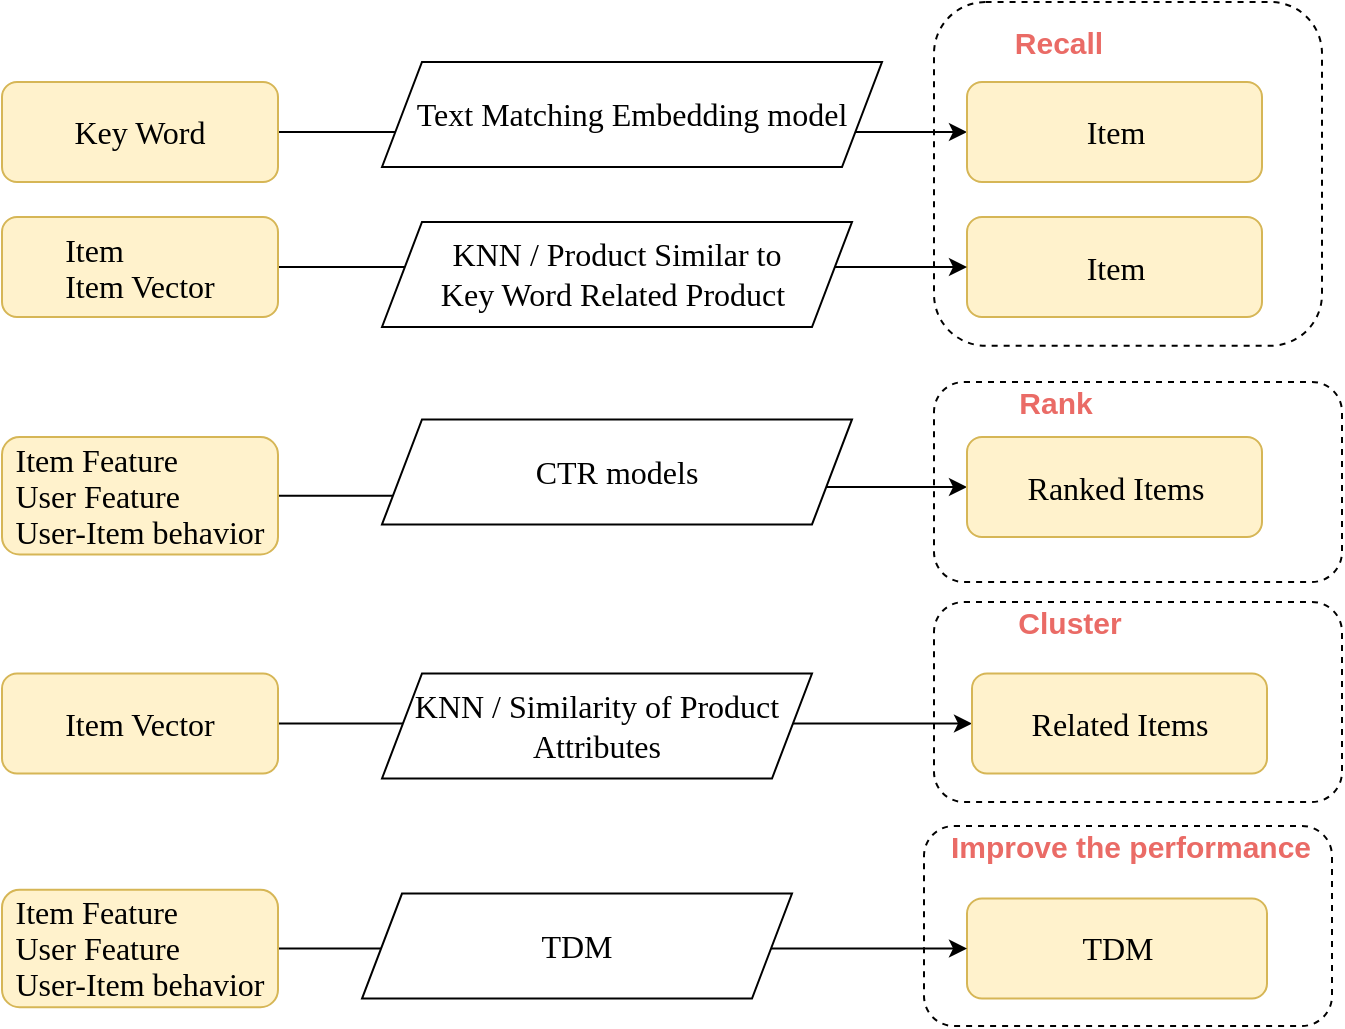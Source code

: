 <mxfile version="13.7.4" type="github">
  <diagram id="eYSkx2LJvKrCo4WpQNRT" name="Page-1">
    <mxGraphModel dx="2631" dy="715" grid="1" gridSize="10" guides="1" tooltips="1" connect="1" arrows="1" fold="1" page="1" pageScale="1" pageWidth="827" pageHeight="1169" math="0" shadow="0">
      <root>
        <mxCell id="0" />
        <mxCell id="1" parent="0" />
        <mxCell id="s6jZhK4aSyIVaHcbw-Tm-45" value="" style="rounded=1;whiteSpace=wrap;html=1;fillColor=none;dashed=1;" vertex="1" parent="1">
          <mxGeometry x="-669" y="552" width="204" height="100" as="geometry" />
        </mxCell>
        <mxCell id="s6jZhK4aSyIVaHcbw-Tm-35" style="edgeStyle=orthogonalEdgeStyle;rounded=0;orthogonalLoop=1;jettySize=auto;html=1;entryX=0;entryY=0.5;entryDx=0;entryDy=0;" edge="1" parent="1" source="s6jZhK4aSyIVaHcbw-Tm-1" target="s6jZhK4aSyIVaHcbw-Tm-2">
          <mxGeometry relative="1" as="geometry" />
        </mxCell>
        <mxCell id="s6jZhK4aSyIVaHcbw-Tm-1" value="&lt;p style=&quot;line-height: normal ; margin-top: 0pt ; margin-bottom: 0pt ; margin-left: 0in ; text-align: left ; direction: ltr ; unicode-bidi: embed ; word-break: normal&quot;&gt;&lt;span style=&quot;font-size: 12pt ; font-family: &amp;#34;calibri&amp;#34;&quot;&gt;Key Word&lt;/span&gt;&lt;/p&gt;" style="rounded=1;whiteSpace=wrap;html=1;fontSize=12;glass=0;strokeWidth=1;shadow=0;fillColor=#fff2cc;strokeColor=#d6b656;" vertex="1" parent="1">
          <mxGeometry x="-1130" y="180" width="138" height="50" as="geometry" />
        </mxCell>
        <mxCell id="s6jZhK4aSyIVaHcbw-Tm-2" value="&lt;p style=&quot;margin-top: 0pt ; margin-bottom: 0pt ; margin-left: 0in ; text-align: left ; direction: ltr ; unicode-bidi: embed ; word-break: normal&quot;&gt;&lt;font face=&quot;calibri&quot;&gt;&lt;span style=&quot;font-size: 16px&quot;&gt;Item&lt;/span&gt;&lt;/font&gt;&lt;/p&gt;" style="rounded=1;whiteSpace=wrap;html=1;fontSize=12;glass=0;strokeWidth=1;shadow=0;fillColor=#fff2cc;strokeColor=#d6b656;" vertex="1" parent="1">
          <mxGeometry x="-647.5" y="180" width="147.5" height="50" as="geometry" />
        </mxCell>
        <mxCell id="s6jZhK4aSyIVaHcbw-Tm-6" value="&lt;font face=&quot;calibri&quot;&gt;&lt;span style=&quot;font-size: 16px&quot;&gt;Text Matching Embedding model&lt;/span&gt;&lt;/font&gt;" style="shape=parallelogram;perimeter=parallelogramPerimeter;whiteSpace=wrap;html=1;fixedSize=1;fontColor=#000000;" vertex="1" parent="1">
          <mxGeometry x="-940" y="170" width="250" height="52.5" as="geometry" />
        </mxCell>
        <mxCell id="s6jZhK4aSyIVaHcbw-Tm-9" value="Recall" style="text;html=1;strokeColor=none;fillColor=none;align=center;verticalAlign=middle;whiteSpace=wrap;rounded=0;fontStyle=1;fontColor=#EA6B66;fontSize=15;" vertex="1" parent="1">
          <mxGeometry x="-681.5" y="150" width="159" height="20" as="geometry" />
        </mxCell>
        <mxCell id="s6jZhK4aSyIVaHcbw-Tm-10" value="Rank" style="text;html=1;strokeColor=none;fillColor=none;align=center;verticalAlign=middle;whiteSpace=wrap;rounded=0;fontStyle=1;fontColor=#EA6B66;fontSize=15;" vertex="1" parent="1">
          <mxGeometry x="-647.5" y="330" width="87.5" height="20" as="geometry" />
        </mxCell>
        <mxCell id="s6jZhK4aSyIVaHcbw-Tm-40" style="edgeStyle=orthogonalEdgeStyle;rounded=0;orthogonalLoop=1;jettySize=auto;html=1;entryX=0;entryY=0.5;entryDx=0;entryDy=0;" edge="1" parent="1" source="s6jZhK4aSyIVaHcbw-Tm-12" target="s6jZhK4aSyIVaHcbw-Tm-18">
          <mxGeometry relative="1" as="geometry" />
        </mxCell>
        <mxCell id="s6jZhK4aSyIVaHcbw-Tm-12" value="&lt;p style=&quot;line-height: normal ; margin-top: 0pt ; margin-bottom: 0pt ; margin-left: 0in ; text-align: left ; direction: ltr ; unicode-bidi: embed ; word-break: normal&quot;&gt;&lt;span style=&quot;font-size: 12pt ; font-family: &amp;#34;calibri&amp;#34;&quot;&gt;Item Feature&lt;/span&gt;&lt;/p&gt;&lt;p style=&quot;line-height: normal ; margin-top: 0pt ; margin-bottom: 0pt ; margin-left: 0in ; text-align: left ; direction: ltr ; unicode-bidi: embed ; word-break: normal&quot;&gt;&lt;span style=&quot;font-family: &amp;#34;calibri&amp;#34; ; font-size: 16px&quot;&gt;User Feature&lt;/span&gt;&lt;span style=&quot;font-size: 12pt ; font-family: &amp;#34;calibri&amp;#34;&quot;&gt;&lt;br&gt;&lt;/span&gt;&lt;/p&gt;&lt;p style=&quot;line-height: normal ; margin-top: 0pt ; margin-bottom: 0pt ; margin-left: 0in ; text-align: left ; direction: ltr ; unicode-bidi: embed ; word-break: normal&quot;&gt;&lt;span style=&quot;font-family: &amp;#34;calibri&amp;#34; ; font-size: 16px&quot;&gt;User-Item behavior&lt;/span&gt;&lt;span style=&quot;font-family: &amp;#34;calibri&amp;#34; ; font-size: 16px&quot;&gt;&lt;br&gt;&lt;/span&gt;&lt;/p&gt;" style="rounded=1;whiteSpace=wrap;html=1;fontSize=12;glass=0;strokeWidth=1;shadow=0;fillColor=#fff2cc;strokeColor=#d6b656;" vertex="1" parent="1">
          <mxGeometry x="-1130" y="357.5" width="138" height="58.76" as="geometry" />
        </mxCell>
        <mxCell id="s6jZhK4aSyIVaHcbw-Tm-42" style="edgeStyle=orthogonalEdgeStyle;rounded=0;orthogonalLoop=1;jettySize=auto;html=1;entryX=0;entryY=0.5;entryDx=0;entryDy=0;" edge="1" parent="1" source="s6jZhK4aSyIVaHcbw-Tm-14" target="s6jZhK4aSyIVaHcbw-Tm-20">
          <mxGeometry relative="1" as="geometry" />
        </mxCell>
        <mxCell id="s6jZhK4aSyIVaHcbw-Tm-14" value="&lt;p style=&quot;line-height: normal ; margin-top: 0pt ; margin-bottom: 0pt ; margin-left: 0in ; text-align: left ; direction: ltr ; unicode-bidi: embed ; word-break: normal&quot;&gt;&lt;span style=&quot;font-family: &amp;#34;calibri&amp;#34; ; font-size: 16px&quot;&gt;Item Vector&lt;/span&gt;&lt;br&gt;&lt;/p&gt;" style="rounded=1;whiteSpace=wrap;html=1;fontSize=12;glass=0;strokeWidth=1;shadow=0;fillColor=#fff2cc;strokeColor=#d6b656;" vertex="1" parent="1">
          <mxGeometry x="-1130" y="475.75" width="138" height="50" as="geometry" />
        </mxCell>
        <mxCell id="s6jZhK4aSyIVaHcbw-Tm-16" value="&lt;p style=&quot;margin-top: 0pt ; margin-bottom: 0pt ; margin-left: 0in ; text-align: left ; direction: ltr ; unicode-bidi: embed ; word-break: normal&quot;&gt;&lt;span style=&quot;font-family: &amp;#34;calibri&amp;#34; ; font-size: 16px&quot;&gt;Item&lt;/span&gt;&lt;br&gt;&lt;/p&gt;" style="rounded=1;whiteSpace=wrap;html=1;fontSize=12;glass=0;strokeWidth=1;shadow=0;fillColor=#fff2cc;strokeColor=#d6b656;" vertex="1" parent="1">
          <mxGeometry x="-647.5" y="247.5" width="147.5" height="50" as="geometry" />
        </mxCell>
        <mxCell id="s6jZhK4aSyIVaHcbw-Tm-18" value="&lt;p style=&quot;margin-top: 0pt ; margin-bottom: 0pt ; margin-left: 0in ; text-align: left ; direction: ltr ; unicode-bidi: embed ; word-break: normal&quot;&gt;&lt;font face=&quot;calibri&quot;&gt;&lt;span style=&quot;font-size: 16px&quot;&gt;Ranked Items&lt;/span&gt;&lt;/font&gt;&lt;/p&gt;" style="rounded=1;whiteSpace=wrap;html=1;fontSize=12;glass=0;strokeWidth=1;shadow=0;fillColor=#fff2cc;strokeColor=#d6b656;" vertex="1" parent="1">
          <mxGeometry x="-647.5" y="357.5" width="147.5" height="50" as="geometry" />
        </mxCell>
        <mxCell id="s6jZhK4aSyIVaHcbw-Tm-20" value="&lt;p style=&quot;margin-top: 0pt ; margin-bottom: 0pt ; margin-left: 0in ; text-align: left ; direction: ltr ; unicode-bidi: embed ; word-break: normal&quot;&gt;&lt;font face=&quot;calibri&quot;&gt;&lt;span style=&quot;font-size: 16px&quot;&gt;Related Items&lt;/span&gt;&lt;/font&gt;&lt;/p&gt;" style="rounded=1;whiteSpace=wrap;html=1;fontSize=12;glass=0;strokeWidth=1;shadow=0;fillColor=#fff2cc;strokeColor=#d6b656;" vertex="1" parent="1">
          <mxGeometry x="-645" y="475.75" width="147.5" height="50" as="geometry" />
        </mxCell>
        <mxCell id="s6jZhK4aSyIVaHcbw-Tm-22" value="Improve the performance" style="text;html=1;strokeColor=none;fillColor=none;align=center;verticalAlign=middle;whiteSpace=wrap;rounded=0;fontStyle=1;fontColor=#EA6B66;fontSize=15;" vertex="1" parent="1">
          <mxGeometry x="-672.5" y="552" width="212.5" height="20" as="geometry" />
        </mxCell>
        <mxCell id="s6jZhK4aSyIVaHcbw-Tm-23" value="&lt;p style=&quot;margin-top: 0pt ; margin-bottom: 0pt ; margin-left: 0in ; text-align: left ; direction: ltr ; unicode-bidi: embed ; word-break: normal&quot;&gt;&lt;font face=&quot;calibri&quot;&gt;&lt;span style=&quot;font-size: 16px&quot;&gt;TDM&lt;/span&gt;&lt;/font&gt;&lt;/p&gt;" style="rounded=1;whiteSpace=wrap;html=1;fontSize=12;glass=0;strokeWidth=1;shadow=0;fillColor=#fff2cc;strokeColor=#d6b656;" vertex="1" parent="1">
          <mxGeometry x="-647.5" y="588.26" width="150" height="50" as="geometry" />
        </mxCell>
        <mxCell id="s6jZhK4aSyIVaHcbw-Tm-28" value="" style="rounded=1;whiteSpace=wrap;html=1;fillColor=none;dashed=1;" vertex="1" parent="1">
          <mxGeometry x="-664" y="140" width="194" height="171.87" as="geometry" />
        </mxCell>
        <mxCell id="s6jZhK4aSyIVaHcbw-Tm-29" value="" style="rounded=1;whiteSpace=wrap;html=1;fillColor=none;dashed=1;" vertex="1" parent="1">
          <mxGeometry x="-664" y="330" width="204" height="100" as="geometry" />
        </mxCell>
        <mxCell id="s6jZhK4aSyIVaHcbw-Tm-39" style="edgeStyle=orthogonalEdgeStyle;rounded=0;orthogonalLoop=1;jettySize=auto;html=1;" edge="1" parent="1" source="s6jZhK4aSyIVaHcbw-Tm-30" target="s6jZhK4aSyIVaHcbw-Tm-16">
          <mxGeometry relative="1" as="geometry" />
        </mxCell>
        <mxCell id="s6jZhK4aSyIVaHcbw-Tm-30" value="&lt;p style=&quot;line-height: normal ; margin-top: 0pt ; margin-bottom: 0pt ; margin-left: 0in ; text-align: left ; direction: ltr ; unicode-bidi: embed ; word-break: normal&quot;&gt;&lt;span style=&quot;font-size: 12pt ; font-family: &amp;#34;calibri&amp;#34;&quot;&gt;Item&lt;/span&gt;&lt;/p&gt;&lt;p style=&quot;line-height: normal ; margin-top: 0pt ; margin-bottom: 0pt ; margin-left: 0in ; text-align: left ; direction: ltr ; unicode-bidi: embed ; word-break: normal&quot;&gt;&lt;span style=&quot;font-size: 12pt ; font-family: &amp;#34;calibri&amp;#34;&quot;&gt;Item Vector&lt;/span&gt;&lt;/p&gt;" style="rounded=1;whiteSpace=wrap;html=1;fontSize=12;glass=0;strokeWidth=1;shadow=0;fillColor=#fff2cc;strokeColor=#d6b656;" vertex="1" parent="1">
          <mxGeometry x="-1130" y="247.5" width="138" height="50" as="geometry" />
        </mxCell>
        <mxCell id="s6jZhK4aSyIVaHcbw-Tm-43" style="edgeStyle=orthogonalEdgeStyle;rounded=0;orthogonalLoop=1;jettySize=auto;html=1;entryX=0;entryY=0.5;entryDx=0;entryDy=0;" edge="1" parent="1" source="s6jZhK4aSyIVaHcbw-Tm-31" target="s6jZhK4aSyIVaHcbw-Tm-23">
          <mxGeometry relative="1" as="geometry" />
        </mxCell>
        <mxCell id="s6jZhK4aSyIVaHcbw-Tm-31" value="&lt;p style=&quot;line-height: normal ; margin-top: 0pt ; margin-bottom: 0pt ; margin-left: 0in ; text-align: left ; direction: ltr ; unicode-bidi: embed ; word-break: normal&quot;&gt;&lt;span style=&quot;font-size: 12pt ; font-family: &amp;#34;calibri&amp;#34;&quot;&gt;Item Feature&lt;/span&gt;&lt;/p&gt;&lt;p style=&quot;line-height: normal ; margin-top: 0pt ; margin-bottom: 0pt ; margin-left: 0in ; text-align: left ; direction: ltr ; unicode-bidi: embed ; word-break: normal&quot;&gt;&lt;span style=&quot;font-family: &amp;#34;calibri&amp;#34; ; font-size: 16px&quot;&gt;User Feature&lt;/span&gt;&lt;span style=&quot;font-size: 12pt ; font-family: &amp;#34;calibri&amp;#34;&quot;&gt;&lt;br&gt;&lt;/span&gt;&lt;/p&gt;&lt;p style=&quot;line-height: normal ; margin-top: 0pt ; margin-bottom: 0pt ; margin-left: 0in ; text-align: left ; direction: ltr ; unicode-bidi: embed ; word-break: normal&quot;&gt;&lt;span style=&quot;font-family: &amp;#34;calibri&amp;#34; ; font-size: 16px&quot;&gt;User-Item behavior&lt;/span&gt;&lt;/p&gt;" style="rounded=1;whiteSpace=wrap;html=1;fontSize=12;glass=0;strokeWidth=1;shadow=0;fillColor=#fff2cc;strokeColor=#d6b656;" vertex="1" parent="1">
          <mxGeometry x="-1130" y="583.89" width="138" height="58.75" as="geometry" />
        </mxCell>
        <mxCell id="s6jZhK4aSyIVaHcbw-Tm-33" value="Cluster" style="text;html=1;strokeColor=none;fillColor=none;align=center;verticalAlign=middle;whiteSpace=wrap;rounded=0;fontStyle=1;fontColor=#EA6B66;fontSize=15;" vertex="1" parent="1">
          <mxGeometry x="-640" y="440" width="87.5" height="20" as="geometry" />
        </mxCell>
        <mxCell id="s6jZhK4aSyIVaHcbw-Tm-5" value="&lt;span style=&quot;font-family: &amp;#34;calibri&amp;#34; ; font-size: 16px&quot;&gt;KNN / Product Similar to &lt;br&gt;Key Word Related Product&amp;nbsp;&lt;/span&gt;" style="shape=parallelogram;perimeter=parallelogramPerimeter;whiteSpace=wrap;html=1;fixedSize=1;fontColor=#000000;" vertex="1" parent="1">
          <mxGeometry x="-940" y="250" width="235" height="52.5" as="geometry" />
        </mxCell>
        <mxCell id="s6jZhK4aSyIVaHcbw-Tm-4" value="&lt;span style=&quot;font-family: &amp;#34;calibri&amp;#34; ; font-size: 16px&quot;&gt;CTR models&lt;/span&gt;" style="shape=parallelogram;perimeter=parallelogramPerimeter;whiteSpace=wrap;html=1;fixedSize=1;fontColor=#000000;" vertex="1" parent="1">
          <mxGeometry x="-940" y="348.74" width="235" height="52.5" as="geometry" />
        </mxCell>
        <mxCell id="s6jZhK4aSyIVaHcbw-Tm-3" value="&lt;span style=&quot;font-family: &amp;#34;calibri&amp;#34; ; font-size: 16px&quot;&gt;KNN / Similarity of Product Attributes&lt;/span&gt;" style="shape=parallelogram;perimeter=parallelogramPerimeter;whiteSpace=wrap;html=1;fixedSize=1;fontColor=#000000;" vertex="1" parent="1">
          <mxGeometry x="-940" y="475.75" width="215" height="52.5" as="geometry" />
        </mxCell>
        <mxCell id="s6jZhK4aSyIVaHcbw-Tm-15" value="&lt;span style=&quot;font-size: 12pt ; font-family: &amp;#34;calibri&amp;#34;&quot;&gt;TDM&lt;/span&gt;" style="shape=parallelogram;perimeter=parallelogramPerimeter;whiteSpace=wrap;html=1;fixedSize=1;fontColor=#000000;" vertex="1" parent="1">
          <mxGeometry x="-950" y="585.76" width="215" height="52.5" as="geometry" />
        </mxCell>
        <mxCell id="s6jZhK4aSyIVaHcbw-Tm-44" value="" style="rounded=1;whiteSpace=wrap;html=1;fillColor=none;dashed=1;" vertex="1" parent="1">
          <mxGeometry x="-664" y="440" width="204" height="100" as="geometry" />
        </mxCell>
      </root>
    </mxGraphModel>
  </diagram>
</mxfile>
